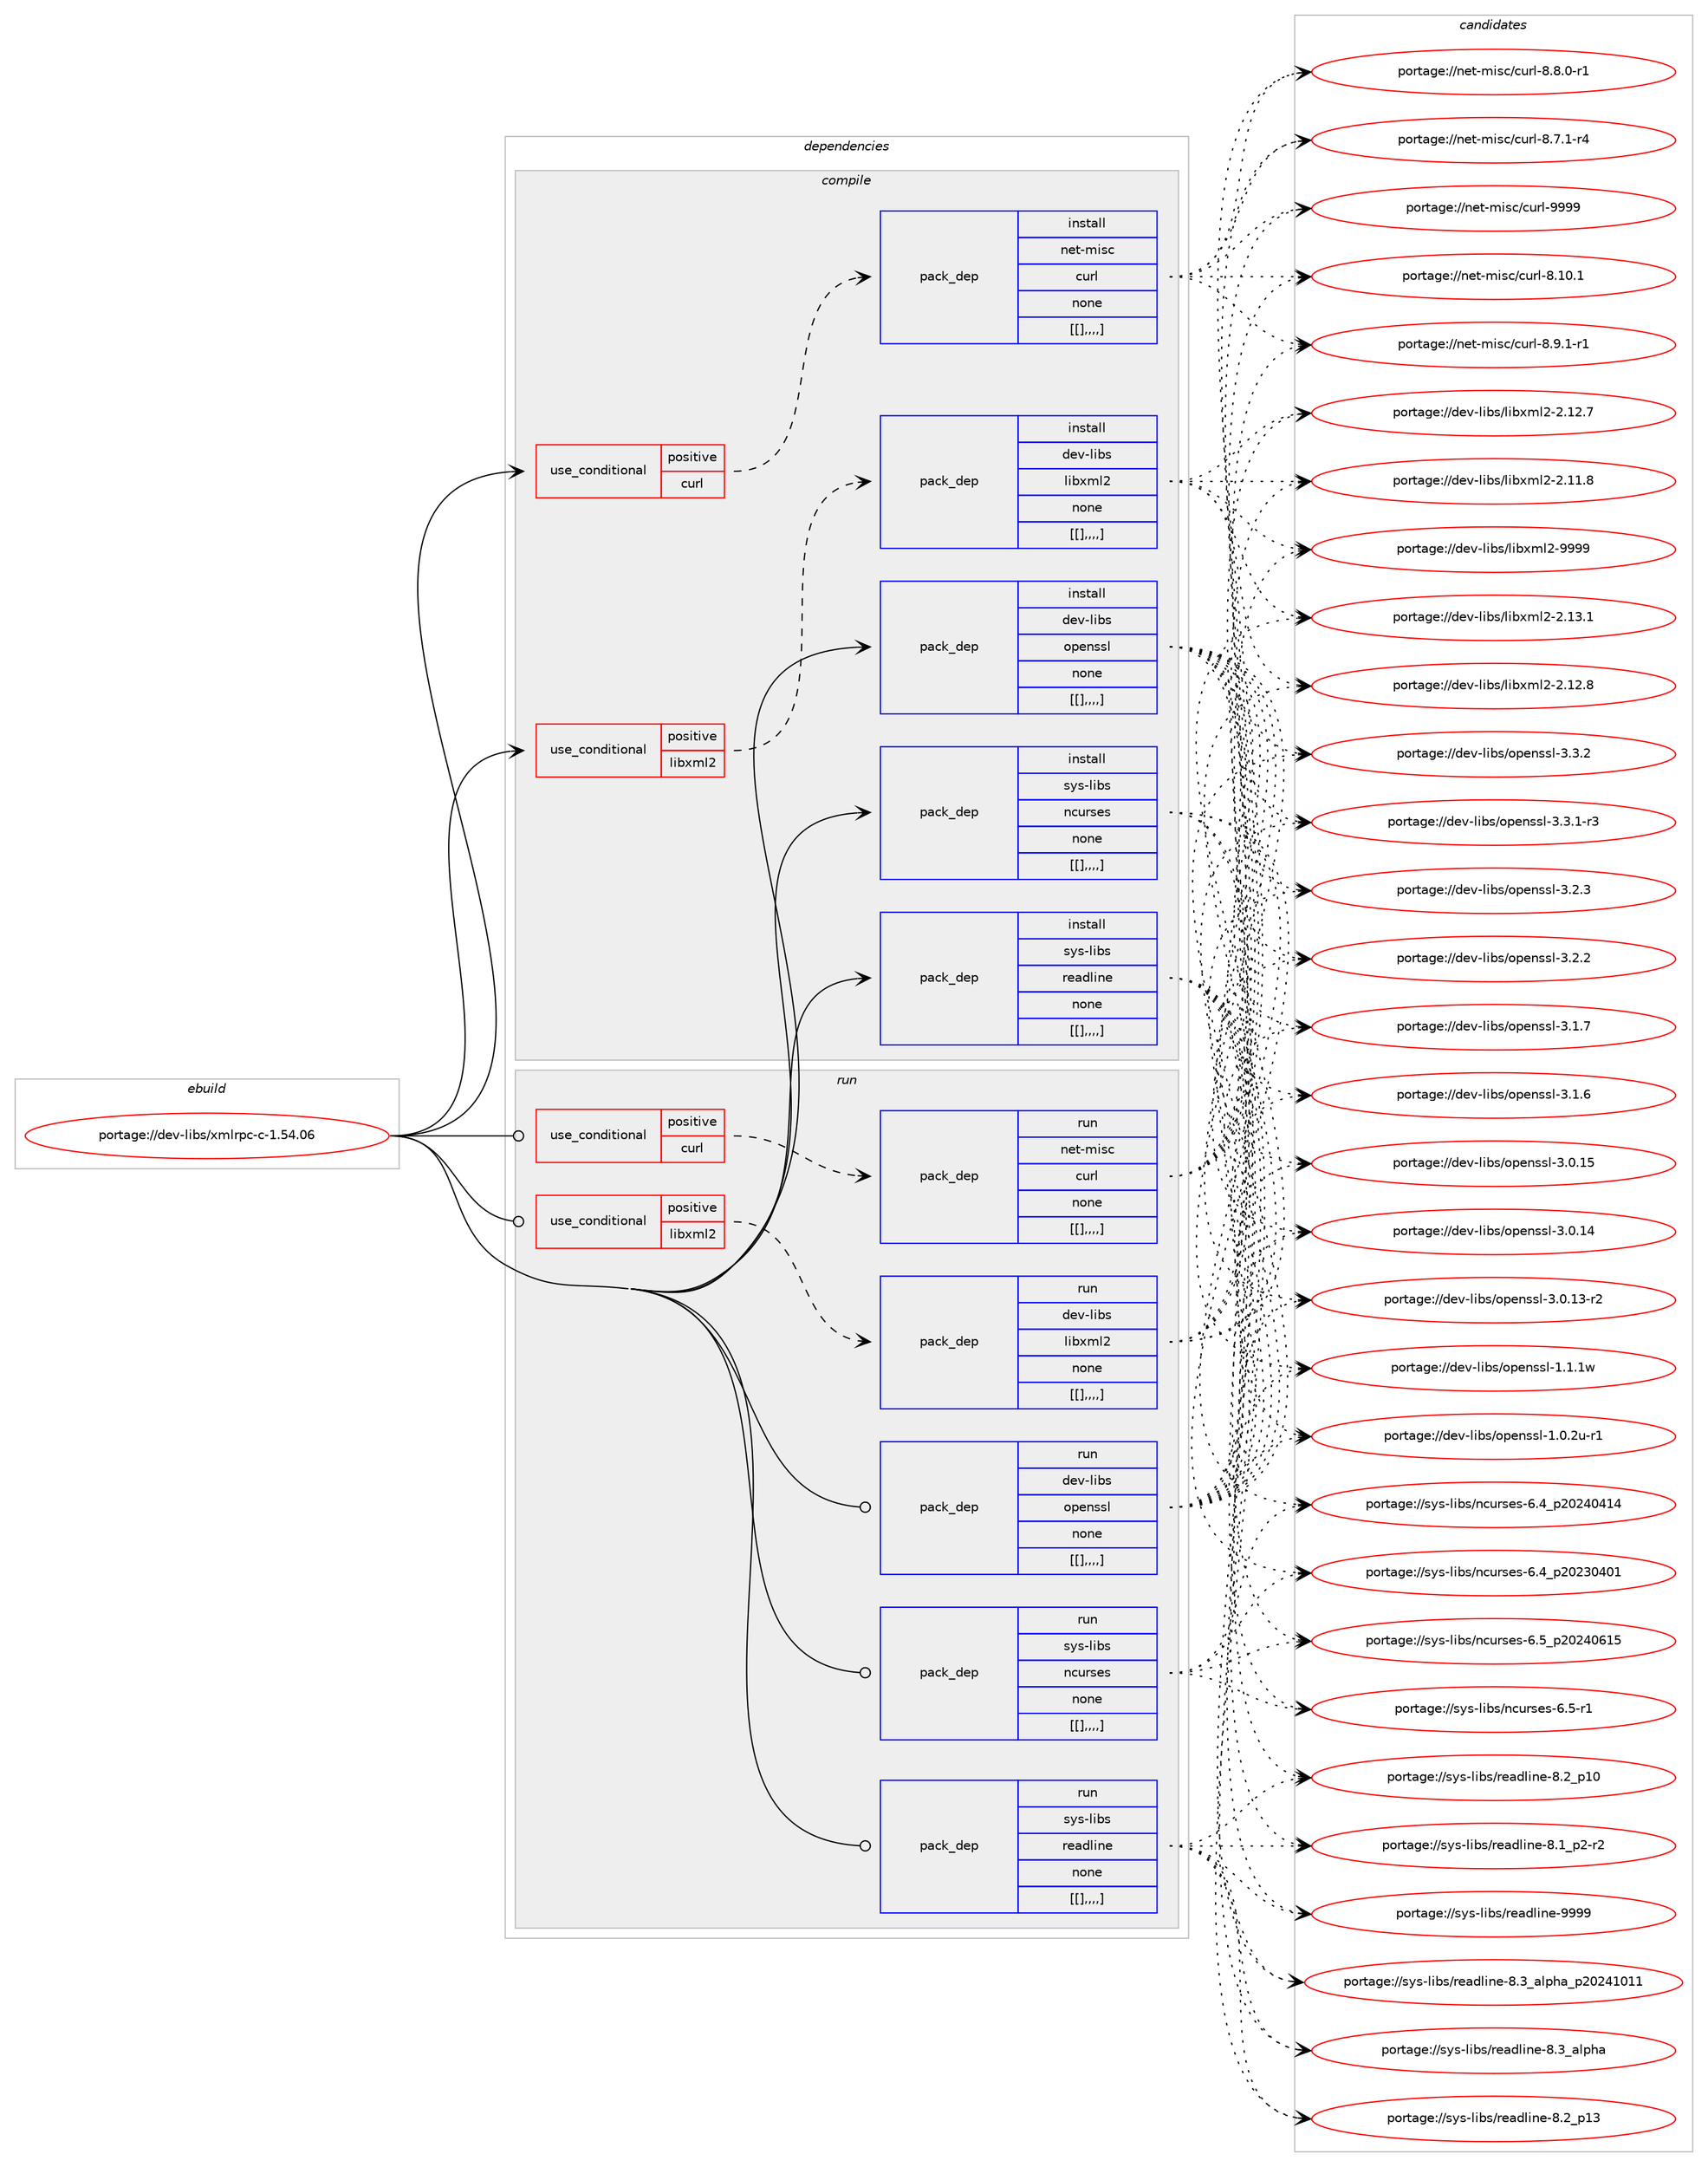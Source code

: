 digraph prolog {

# *************
# Graph options
# *************

newrank=true;
concentrate=true;
compound=true;
graph [rankdir=LR,fontname=Helvetica,fontsize=10,ranksep=1.5];#, ranksep=2.5, nodesep=0.2];
edge  [arrowhead=vee];
node  [fontname=Helvetica,fontsize=10];

# **********
# The ebuild
# **********

subgraph cluster_leftcol {
color=gray;
label=<<i>ebuild</i>>;
id [label="portage://dev-libs/xmlrpc-c-1.54.06", color=red, width=4, href="../dev-libs/xmlrpc-c-1.54.06.svg"];
}

# ****************
# The dependencies
# ****************

subgraph cluster_midcol {
color=gray;
label=<<i>dependencies</i>>;
subgraph cluster_compile {
fillcolor="#eeeeee";
style=filled;
label=<<i>compile</i>>;
subgraph cond30413 {
dependency119171 [label=<<TABLE BORDER="0" CELLBORDER="1" CELLSPACING="0" CELLPADDING="4"><TR><TD ROWSPAN="3" CELLPADDING="10">use_conditional</TD></TR><TR><TD>positive</TD></TR><TR><TD>curl</TD></TR></TABLE>>, shape=none, color=red];
subgraph pack87503 {
dependency119185 [label=<<TABLE BORDER="0" CELLBORDER="1" CELLSPACING="0" CELLPADDING="4" WIDTH="220"><TR><TD ROWSPAN="6" CELLPADDING="30">pack_dep</TD></TR><TR><TD WIDTH="110">install</TD></TR><TR><TD>net-misc</TD></TR><TR><TD>curl</TD></TR><TR><TD>none</TD></TR><TR><TD>[[],,,,]</TD></TR></TABLE>>, shape=none, color=blue];
}
dependency119171:e -> dependency119185:w [weight=20,style="dashed",arrowhead="vee"];
}
id:e -> dependency119171:w [weight=20,style="solid",arrowhead="vee"];
subgraph cond30429 {
dependency119218 [label=<<TABLE BORDER="0" CELLBORDER="1" CELLSPACING="0" CELLPADDING="4"><TR><TD ROWSPAN="3" CELLPADDING="10">use_conditional</TD></TR><TR><TD>positive</TD></TR><TR><TD>libxml2</TD></TR></TABLE>>, shape=none, color=red];
subgraph pack87530 {
dependency119247 [label=<<TABLE BORDER="0" CELLBORDER="1" CELLSPACING="0" CELLPADDING="4" WIDTH="220"><TR><TD ROWSPAN="6" CELLPADDING="30">pack_dep</TD></TR><TR><TD WIDTH="110">install</TD></TR><TR><TD>dev-libs</TD></TR><TR><TD>libxml2</TD></TR><TR><TD>none</TD></TR><TR><TD>[[],,,,]</TD></TR></TABLE>>, shape=none, color=blue];
}
dependency119218:e -> dependency119247:w [weight=20,style="dashed",arrowhead="vee"];
}
id:e -> dependency119218:w [weight=20,style="solid",arrowhead="vee"];
subgraph pack87544 {
dependency119266 [label=<<TABLE BORDER="0" CELLBORDER="1" CELLSPACING="0" CELLPADDING="4" WIDTH="220"><TR><TD ROWSPAN="6" CELLPADDING="30">pack_dep</TD></TR><TR><TD WIDTH="110">install</TD></TR><TR><TD>dev-libs</TD></TR><TR><TD>openssl</TD></TR><TR><TD>none</TD></TR><TR><TD>[[],,,,]</TD></TR></TABLE>>, shape=none, color=blue];
}
id:e -> dependency119266:w [weight=20,style="solid",arrowhead="vee"];
subgraph pack87572 {
dependency119341 [label=<<TABLE BORDER="0" CELLBORDER="1" CELLSPACING="0" CELLPADDING="4" WIDTH="220"><TR><TD ROWSPAN="6" CELLPADDING="30">pack_dep</TD></TR><TR><TD WIDTH="110">install</TD></TR><TR><TD>sys-libs</TD></TR><TR><TD>ncurses</TD></TR><TR><TD>none</TD></TR><TR><TD>[[],,,,]</TD></TR></TABLE>>, shape=none, color=blue];
}
id:e -> dependency119341:w [weight=20,style="solid",arrowhead="vee"];
subgraph pack87603 {
dependency119391 [label=<<TABLE BORDER="0" CELLBORDER="1" CELLSPACING="0" CELLPADDING="4" WIDTH="220"><TR><TD ROWSPAN="6" CELLPADDING="30">pack_dep</TD></TR><TR><TD WIDTH="110">install</TD></TR><TR><TD>sys-libs</TD></TR><TR><TD>readline</TD></TR><TR><TD>none</TD></TR><TR><TD>[[],,,,]</TD></TR></TABLE>>, shape=none, color=blue];
}
id:e -> dependency119391:w [weight=20,style="solid",arrowhead="vee"];
}
subgraph cluster_compileandrun {
fillcolor="#eeeeee";
style=filled;
label=<<i>compile and run</i>>;
}
subgraph cluster_run {
fillcolor="#eeeeee";
style=filled;
label=<<i>run</i>>;
subgraph cond30503 {
dependency119413 [label=<<TABLE BORDER="0" CELLBORDER="1" CELLSPACING="0" CELLPADDING="4"><TR><TD ROWSPAN="3" CELLPADDING="10">use_conditional</TD></TR><TR><TD>positive</TD></TR><TR><TD>curl</TD></TR></TABLE>>, shape=none, color=red];
subgraph pack87651 {
dependency119427 [label=<<TABLE BORDER="0" CELLBORDER="1" CELLSPACING="0" CELLPADDING="4" WIDTH="220"><TR><TD ROWSPAN="6" CELLPADDING="30">pack_dep</TD></TR><TR><TD WIDTH="110">run</TD></TR><TR><TD>net-misc</TD></TR><TR><TD>curl</TD></TR><TR><TD>none</TD></TR><TR><TD>[[],,,,]</TD></TR></TABLE>>, shape=none, color=blue];
}
dependency119413:e -> dependency119427:w [weight=20,style="dashed",arrowhead="vee"];
}
id:e -> dependency119413:w [weight=20,style="solid",arrowhead="odot"];
subgraph cond30523 {
dependency119475 [label=<<TABLE BORDER="0" CELLBORDER="1" CELLSPACING="0" CELLPADDING="4"><TR><TD ROWSPAN="3" CELLPADDING="10">use_conditional</TD></TR><TR><TD>positive</TD></TR><TR><TD>libxml2</TD></TR></TABLE>>, shape=none, color=red];
subgraph pack87703 {
dependency119493 [label=<<TABLE BORDER="0" CELLBORDER="1" CELLSPACING="0" CELLPADDING="4" WIDTH="220"><TR><TD ROWSPAN="6" CELLPADDING="30">pack_dep</TD></TR><TR><TD WIDTH="110">run</TD></TR><TR><TD>dev-libs</TD></TR><TR><TD>libxml2</TD></TR><TR><TD>none</TD></TR><TR><TD>[[],,,,]</TD></TR></TABLE>>, shape=none, color=blue];
}
dependency119475:e -> dependency119493:w [weight=20,style="dashed",arrowhead="vee"];
}
id:e -> dependency119475:w [weight=20,style="solid",arrowhead="odot"];
subgraph pack87706 {
dependency119499 [label=<<TABLE BORDER="0" CELLBORDER="1" CELLSPACING="0" CELLPADDING="4" WIDTH="220"><TR><TD ROWSPAN="6" CELLPADDING="30">pack_dep</TD></TR><TR><TD WIDTH="110">run</TD></TR><TR><TD>dev-libs</TD></TR><TR><TD>openssl</TD></TR><TR><TD>none</TD></TR><TR><TD>[[],,,,]</TD></TR></TABLE>>, shape=none, color=blue];
}
id:e -> dependency119499:w [weight=20,style="solid",arrowhead="odot"];
subgraph pack87709 {
dependency119531 [label=<<TABLE BORDER="0" CELLBORDER="1" CELLSPACING="0" CELLPADDING="4" WIDTH="220"><TR><TD ROWSPAN="6" CELLPADDING="30">pack_dep</TD></TR><TR><TD WIDTH="110">run</TD></TR><TR><TD>sys-libs</TD></TR><TR><TD>ncurses</TD></TR><TR><TD>none</TD></TR><TR><TD>[[],,,,]</TD></TR></TABLE>>, shape=none, color=blue];
}
id:e -> dependency119531:w [weight=20,style="solid",arrowhead="odot"];
subgraph pack87745 {
dependency119549 [label=<<TABLE BORDER="0" CELLBORDER="1" CELLSPACING="0" CELLPADDING="4" WIDTH="220"><TR><TD ROWSPAN="6" CELLPADDING="30">pack_dep</TD></TR><TR><TD WIDTH="110">run</TD></TR><TR><TD>sys-libs</TD></TR><TR><TD>readline</TD></TR><TR><TD>none</TD></TR><TR><TD>[[],,,,]</TD></TR></TABLE>>, shape=none, color=blue];
}
id:e -> dependency119549:w [weight=20,style="solid",arrowhead="odot"];
}
}

# **************
# The candidates
# **************

subgraph cluster_choices {
rank=same;
color=gray;
label=<<i>candidates</i>>;

subgraph choice87432 {
color=black;
nodesep=1;
choice110101116451091051159947991171141084557575757 [label="portage://net-misc/curl-9999", color=red, width=4,href="../net-misc/curl-9999.svg"];
choice1101011164510910511599479911711410845564649484649 [label="portage://net-misc/curl-8.10.1", color=red, width=4,href="../net-misc/curl-8.10.1.svg"];
choice110101116451091051159947991171141084556465746494511449 [label="portage://net-misc/curl-8.9.1-r1", color=red, width=4,href="../net-misc/curl-8.9.1-r1.svg"];
choice110101116451091051159947991171141084556465646484511449 [label="portage://net-misc/curl-8.8.0-r1", color=red, width=4,href="../net-misc/curl-8.8.0-r1.svg"];
choice110101116451091051159947991171141084556465546494511452 [label="portage://net-misc/curl-8.7.1-r4", color=red, width=4,href="../net-misc/curl-8.7.1-r4.svg"];
dependency119185:e -> choice110101116451091051159947991171141084557575757:w [style=dotted,weight="100"];
dependency119185:e -> choice1101011164510910511599479911711410845564649484649:w [style=dotted,weight="100"];
dependency119185:e -> choice110101116451091051159947991171141084556465746494511449:w [style=dotted,weight="100"];
dependency119185:e -> choice110101116451091051159947991171141084556465646484511449:w [style=dotted,weight="100"];
dependency119185:e -> choice110101116451091051159947991171141084556465546494511452:w [style=dotted,weight="100"];
}
subgraph choice87437 {
color=black;
nodesep=1;
choice10010111845108105981154710810598120109108504557575757 [label="portage://dev-libs/libxml2-9999", color=red, width=4,href="../dev-libs/libxml2-9999.svg"];
choice100101118451081059811547108105981201091085045504649514649 [label="portage://dev-libs/libxml2-2.13.1", color=red, width=4,href="../dev-libs/libxml2-2.13.1.svg"];
choice100101118451081059811547108105981201091085045504649504656 [label="portage://dev-libs/libxml2-2.12.8", color=red, width=4,href="../dev-libs/libxml2-2.12.8.svg"];
choice100101118451081059811547108105981201091085045504649504655 [label="portage://dev-libs/libxml2-2.12.7", color=red, width=4,href="../dev-libs/libxml2-2.12.7.svg"];
choice100101118451081059811547108105981201091085045504649494656 [label="portage://dev-libs/libxml2-2.11.8", color=red, width=4,href="../dev-libs/libxml2-2.11.8.svg"];
dependency119247:e -> choice10010111845108105981154710810598120109108504557575757:w [style=dotted,weight="100"];
dependency119247:e -> choice100101118451081059811547108105981201091085045504649514649:w [style=dotted,weight="100"];
dependency119247:e -> choice100101118451081059811547108105981201091085045504649504656:w [style=dotted,weight="100"];
dependency119247:e -> choice100101118451081059811547108105981201091085045504649504655:w [style=dotted,weight="100"];
dependency119247:e -> choice100101118451081059811547108105981201091085045504649494656:w [style=dotted,weight="100"];
}
subgraph choice87457 {
color=black;
nodesep=1;
choice100101118451081059811547111112101110115115108455146514650 [label="portage://dev-libs/openssl-3.3.2", color=red, width=4,href="../dev-libs/openssl-3.3.2.svg"];
choice1001011184510810598115471111121011101151151084551465146494511451 [label="portage://dev-libs/openssl-3.3.1-r3", color=red, width=4,href="../dev-libs/openssl-3.3.1-r3.svg"];
choice100101118451081059811547111112101110115115108455146504651 [label="portage://dev-libs/openssl-3.2.3", color=red, width=4,href="../dev-libs/openssl-3.2.3.svg"];
choice100101118451081059811547111112101110115115108455146504650 [label="portage://dev-libs/openssl-3.2.2", color=red, width=4,href="../dev-libs/openssl-3.2.2.svg"];
choice100101118451081059811547111112101110115115108455146494655 [label="portage://dev-libs/openssl-3.1.7", color=red, width=4,href="../dev-libs/openssl-3.1.7.svg"];
choice100101118451081059811547111112101110115115108455146494654 [label="portage://dev-libs/openssl-3.1.6", color=red, width=4,href="../dev-libs/openssl-3.1.6.svg"];
choice10010111845108105981154711111210111011511510845514648464953 [label="portage://dev-libs/openssl-3.0.15", color=red, width=4,href="../dev-libs/openssl-3.0.15.svg"];
choice10010111845108105981154711111210111011511510845514648464952 [label="portage://dev-libs/openssl-3.0.14", color=red, width=4,href="../dev-libs/openssl-3.0.14.svg"];
choice100101118451081059811547111112101110115115108455146484649514511450 [label="portage://dev-libs/openssl-3.0.13-r2", color=red, width=4,href="../dev-libs/openssl-3.0.13-r2.svg"];
choice100101118451081059811547111112101110115115108454946494649119 [label="portage://dev-libs/openssl-1.1.1w", color=red, width=4,href="../dev-libs/openssl-1.1.1w.svg"];
choice1001011184510810598115471111121011101151151084549464846501174511449 [label="portage://dev-libs/openssl-1.0.2u-r1", color=red, width=4,href="../dev-libs/openssl-1.0.2u-r1.svg"];
dependency119266:e -> choice100101118451081059811547111112101110115115108455146514650:w [style=dotted,weight="100"];
dependency119266:e -> choice1001011184510810598115471111121011101151151084551465146494511451:w [style=dotted,weight="100"];
dependency119266:e -> choice100101118451081059811547111112101110115115108455146504651:w [style=dotted,weight="100"];
dependency119266:e -> choice100101118451081059811547111112101110115115108455146504650:w [style=dotted,weight="100"];
dependency119266:e -> choice100101118451081059811547111112101110115115108455146494655:w [style=dotted,weight="100"];
dependency119266:e -> choice100101118451081059811547111112101110115115108455146494654:w [style=dotted,weight="100"];
dependency119266:e -> choice10010111845108105981154711111210111011511510845514648464953:w [style=dotted,weight="100"];
dependency119266:e -> choice10010111845108105981154711111210111011511510845514648464952:w [style=dotted,weight="100"];
dependency119266:e -> choice100101118451081059811547111112101110115115108455146484649514511450:w [style=dotted,weight="100"];
dependency119266:e -> choice100101118451081059811547111112101110115115108454946494649119:w [style=dotted,weight="100"];
dependency119266:e -> choice1001011184510810598115471111121011101151151084549464846501174511449:w [style=dotted,weight="100"];
}
subgraph choice87463 {
color=black;
nodesep=1;
choice1151211154510810598115471109911711411510111545544653951125048505248544953 [label="portage://sys-libs/ncurses-6.5_p20240615", color=red, width=4,href="../sys-libs/ncurses-6.5_p20240615.svg"];
choice11512111545108105981154711099117114115101115455446534511449 [label="portage://sys-libs/ncurses-6.5-r1", color=red, width=4,href="../sys-libs/ncurses-6.5-r1.svg"];
choice1151211154510810598115471109911711411510111545544652951125048505248524952 [label="portage://sys-libs/ncurses-6.4_p20240414", color=red, width=4,href="../sys-libs/ncurses-6.4_p20240414.svg"];
choice1151211154510810598115471109911711411510111545544652951125048505148524849 [label="portage://sys-libs/ncurses-6.4_p20230401", color=red, width=4,href="../sys-libs/ncurses-6.4_p20230401.svg"];
dependency119341:e -> choice1151211154510810598115471109911711411510111545544653951125048505248544953:w [style=dotted,weight="100"];
dependency119341:e -> choice11512111545108105981154711099117114115101115455446534511449:w [style=dotted,weight="100"];
dependency119341:e -> choice1151211154510810598115471109911711411510111545544652951125048505248524952:w [style=dotted,weight="100"];
dependency119341:e -> choice1151211154510810598115471109911711411510111545544652951125048505148524849:w [style=dotted,weight="100"];
}
subgraph choice87469 {
color=black;
nodesep=1;
choice115121115451081059811547114101971001081051101014557575757 [label="portage://sys-libs/readline-9999", color=red, width=4,href="../sys-libs/readline-9999.svg"];
choice1151211154510810598115471141019710010810511010145564651959710811210497951125048505249484949 [label="portage://sys-libs/readline-8.3_alpha_p20241011", color=red, width=4,href="../sys-libs/readline-8.3_alpha_p20241011.svg"];
choice1151211154510810598115471141019710010810511010145564651959710811210497 [label="portage://sys-libs/readline-8.3_alpha", color=red, width=4,href="../sys-libs/readline-8.3_alpha.svg"];
choice1151211154510810598115471141019710010810511010145564650951124951 [label="portage://sys-libs/readline-8.2_p13", color=red, width=4,href="../sys-libs/readline-8.2_p13.svg"];
choice1151211154510810598115471141019710010810511010145564650951124948 [label="portage://sys-libs/readline-8.2_p10", color=red, width=4,href="../sys-libs/readline-8.2_p10.svg"];
choice115121115451081059811547114101971001081051101014556464995112504511450 [label="portage://sys-libs/readline-8.1_p2-r2", color=red, width=4,href="../sys-libs/readline-8.1_p2-r2.svg"];
dependency119391:e -> choice115121115451081059811547114101971001081051101014557575757:w [style=dotted,weight="100"];
dependency119391:e -> choice1151211154510810598115471141019710010810511010145564651959710811210497951125048505249484949:w [style=dotted,weight="100"];
dependency119391:e -> choice1151211154510810598115471141019710010810511010145564651959710811210497:w [style=dotted,weight="100"];
dependency119391:e -> choice1151211154510810598115471141019710010810511010145564650951124951:w [style=dotted,weight="100"];
dependency119391:e -> choice1151211154510810598115471141019710010810511010145564650951124948:w [style=dotted,weight="100"];
dependency119391:e -> choice115121115451081059811547114101971001081051101014556464995112504511450:w [style=dotted,weight="100"];
}
subgraph choice87473 {
color=black;
nodesep=1;
choice110101116451091051159947991171141084557575757 [label="portage://net-misc/curl-9999", color=red, width=4,href="../net-misc/curl-9999.svg"];
choice1101011164510910511599479911711410845564649484649 [label="portage://net-misc/curl-8.10.1", color=red, width=4,href="../net-misc/curl-8.10.1.svg"];
choice110101116451091051159947991171141084556465746494511449 [label="portage://net-misc/curl-8.9.1-r1", color=red, width=4,href="../net-misc/curl-8.9.1-r1.svg"];
choice110101116451091051159947991171141084556465646484511449 [label="portage://net-misc/curl-8.8.0-r1", color=red, width=4,href="../net-misc/curl-8.8.0-r1.svg"];
choice110101116451091051159947991171141084556465546494511452 [label="portage://net-misc/curl-8.7.1-r4", color=red, width=4,href="../net-misc/curl-8.7.1-r4.svg"];
dependency119427:e -> choice110101116451091051159947991171141084557575757:w [style=dotted,weight="100"];
dependency119427:e -> choice1101011164510910511599479911711410845564649484649:w [style=dotted,weight="100"];
dependency119427:e -> choice110101116451091051159947991171141084556465746494511449:w [style=dotted,weight="100"];
dependency119427:e -> choice110101116451091051159947991171141084556465646484511449:w [style=dotted,weight="100"];
dependency119427:e -> choice110101116451091051159947991171141084556465546494511452:w [style=dotted,weight="100"];
}
subgraph choice87500 {
color=black;
nodesep=1;
choice10010111845108105981154710810598120109108504557575757 [label="portage://dev-libs/libxml2-9999", color=red, width=4,href="../dev-libs/libxml2-9999.svg"];
choice100101118451081059811547108105981201091085045504649514649 [label="portage://dev-libs/libxml2-2.13.1", color=red, width=4,href="../dev-libs/libxml2-2.13.1.svg"];
choice100101118451081059811547108105981201091085045504649504656 [label="portage://dev-libs/libxml2-2.12.8", color=red, width=4,href="../dev-libs/libxml2-2.12.8.svg"];
choice100101118451081059811547108105981201091085045504649504655 [label="portage://dev-libs/libxml2-2.12.7", color=red, width=4,href="../dev-libs/libxml2-2.12.7.svg"];
choice100101118451081059811547108105981201091085045504649494656 [label="portage://dev-libs/libxml2-2.11.8", color=red, width=4,href="../dev-libs/libxml2-2.11.8.svg"];
dependency119493:e -> choice10010111845108105981154710810598120109108504557575757:w [style=dotted,weight="100"];
dependency119493:e -> choice100101118451081059811547108105981201091085045504649514649:w [style=dotted,weight="100"];
dependency119493:e -> choice100101118451081059811547108105981201091085045504649504656:w [style=dotted,weight="100"];
dependency119493:e -> choice100101118451081059811547108105981201091085045504649504655:w [style=dotted,weight="100"];
dependency119493:e -> choice100101118451081059811547108105981201091085045504649494656:w [style=dotted,weight="100"];
}
subgraph choice87519 {
color=black;
nodesep=1;
choice100101118451081059811547111112101110115115108455146514650 [label="portage://dev-libs/openssl-3.3.2", color=red, width=4,href="../dev-libs/openssl-3.3.2.svg"];
choice1001011184510810598115471111121011101151151084551465146494511451 [label="portage://dev-libs/openssl-3.3.1-r3", color=red, width=4,href="../dev-libs/openssl-3.3.1-r3.svg"];
choice100101118451081059811547111112101110115115108455146504651 [label="portage://dev-libs/openssl-3.2.3", color=red, width=4,href="../dev-libs/openssl-3.2.3.svg"];
choice100101118451081059811547111112101110115115108455146504650 [label="portage://dev-libs/openssl-3.2.2", color=red, width=4,href="../dev-libs/openssl-3.2.2.svg"];
choice100101118451081059811547111112101110115115108455146494655 [label="portage://dev-libs/openssl-3.1.7", color=red, width=4,href="../dev-libs/openssl-3.1.7.svg"];
choice100101118451081059811547111112101110115115108455146494654 [label="portage://dev-libs/openssl-3.1.6", color=red, width=4,href="../dev-libs/openssl-3.1.6.svg"];
choice10010111845108105981154711111210111011511510845514648464953 [label="portage://dev-libs/openssl-3.0.15", color=red, width=4,href="../dev-libs/openssl-3.0.15.svg"];
choice10010111845108105981154711111210111011511510845514648464952 [label="portage://dev-libs/openssl-3.0.14", color=red, width=4,href="../dev-libs/openssl-3.0.14.svg"];
choice100101118451081059811547111112101110115115108455146484649514511450 [label="portage://dev-libs/openssl-3.0.13-r2", color=red, width=4,href="../dev-libs/openssl-3.0.13-r2.svg"];
choice100101118451081059811547111112101110115115108454946494649119 [label="portage://dev-libs/openssl-1.1.1w", color=red, width=4,href="../dev-libs/openssl-1.1.1w.svg"];
choice1001011184510810598115471111121011101151151084549464846501174511449 [label="portage://dev-libs/openssl-1.0.2u-r1", color=red, width=4,href="../dev-libs/openssl-1.0.2u-r1.svg"];
dependency119499:e -> choice100101118451081059811547111112101110115115108455146514650:w [style=dotted,weight="100"];
dependency119499:e -> choice1001011184510810598115471111121011101151151084551465146494511451:w [style=dotted,weight="100"];
dependency119499:e -> choice100101118451081059811547111112101110115115108455146504651:w [style=dotted,weight="100"];
dependency119499:e -> choice100101118451081059811547111112101110115115108455146504650:w [style=dotted,weight="100"];
dependency119499:e -> choice100101118451081059811547111112101110115115108455146494655:w [style=dotted,weight="100"];
dependency119499:e -> choice100101118451081059811547111112101110115115108455146494654:w [style=dotted,weight="100"];
dependency119499:e -> choice10010111845108105981154711111210111011511510845514648464953:w [style=dotted,weight="100"];
dependency119499:e -> choice10010111845108105981154711111210111011511510845514648464952:w [style=dotted,weight="100"];
dependency119499:e -> choice100101118451081059811547111112101110115115108455146484649514511450:w [style=dotted,weight="100"];
dependency119499:e -> choice100101118451081059811547111112101110115115108454946494649119:w [style=dotted,weight="100"];
dependency119499:e -> choice1001011184510810598115471111121011101151151084549464846501174511449:w [style=dotted,weight="100"];
}
subgraph choice87533 {
color=black;
nodesep=1;
choice1151211154510810598115471109911711411510111545544653951125048505248544953 [label="portage://sys-libs/ncurses-6.5_p20240615", color=red, width=4,href="../sys-libs/ncurses-6.5_p20240615.svg"];
choice11512111545108105981154711099117114115101115455446534511449 [label="portage://sys-libs/ncurses-6.5-r1", color=red, width=4,href="../sys-libs/ncurses-6.5-r1.svg"];
choice1151211154510810598115471109911711411510111545544652951125048505248524952 [label="portage://sys-libs/ncurses-6.4_p20240414", color=red, width=4,href="../sys-libs/ncurses-6.4_p20240414.svg"];
choice1151211154510810598115471109911711411510111545544652951125048505148524849 [label="portage://sys-libs/ncurses-6.4_p20230401", color=red, width=4,href="../sys-libs/ncurses-6.4_p20230401.svg"];
dependency119531:e -> choice1151211154510810598115471109911711411510111545544653951125048505248544953:w [style=dotted,weight="100"];
dependency119531:e -> choice11512111545108105981154711099117114115101115455446534511449:w [style=dotted,weight="100"];
dependency119531:e -> choice1151211154510810598115471109911711411510111545544652951125048505248524952:w [style=dotted,weight="100"];
dependency119531:e -> choice1151211154510810598115471109911711411510111545544652951125048505148524849:w [style=dotted,weight="100"];
}
subgraph choice87545 {
color=black;
nodesep=1;
choice115121115451081059811547114101971001081051101014557575757 [label="portage://sys-libs/readline-9999", color=red, width=4,href="../sys-libs/readline-9999.svg"];
choice1151211154510810598115471141019710010810511010145564651959710811210497951125048505249484949 [label="portage://sys-libs/readline-8.3_alpha_p20241011", color=red, width=4,href="../sys-libs/readline-8.3_alpha_p20241011.svg"];
choice1151211154510810598115471141019710010810511010145564651959710811210497 [label="portage://sys-libs/readline-8.3_alpha", color=red, width=4,href="../sys-libs/readline-8.3_alpha.svg"];
choice1151211154510810598115471141019710010810511010145564650951124951 [label="portage://sys-libs/readline-8.2_p13", color=red, width=4,href="../sys-libs/readline-8.2_p13.svg"];
choice1151211154510810598115471141019710010810511010145564650951124948 [label="portage://sys-libs/readline-8.2_p10", color=red, width=4,href="../sys-libs/readline-8.2_p10.svg"];
choice115121115451081059811547114101971001081051101014556464995112504511450 [label="portage://sys-libs/readline-8.1_p2-r2", color=red, width=4,href="../sys-libs/readline-8.1_p2-r2.svg"];
dependency119549:e -> choice115121115451081059811547114101971001081051101014557575757:w [style=dotted,weight="100"];
dependency119549:e -> choice1151211154510810598115471141019710010810511010145564651959710811210497951125048505249484949:w [style=dotted,weight="100"];
dependency119549:e -> choice1151211154510810598115471141019710010810511010145564651959710811210497:w [style=dotted,weight="100"];
dependency119549:e -> choice1151211154510810598115471141019710010810511010145564650951124951:w [style=dotted,weight="100"];
dependency119549:e -> choice1151211154510810598115471141019710010810511010145564650951124948:w [style=dotted,weight="100"];
dependency119549:e -> choice115121115451081059811547114101971001081051101014556464995112504511450:w [style=dotted,weight="100"];
}
}

}
